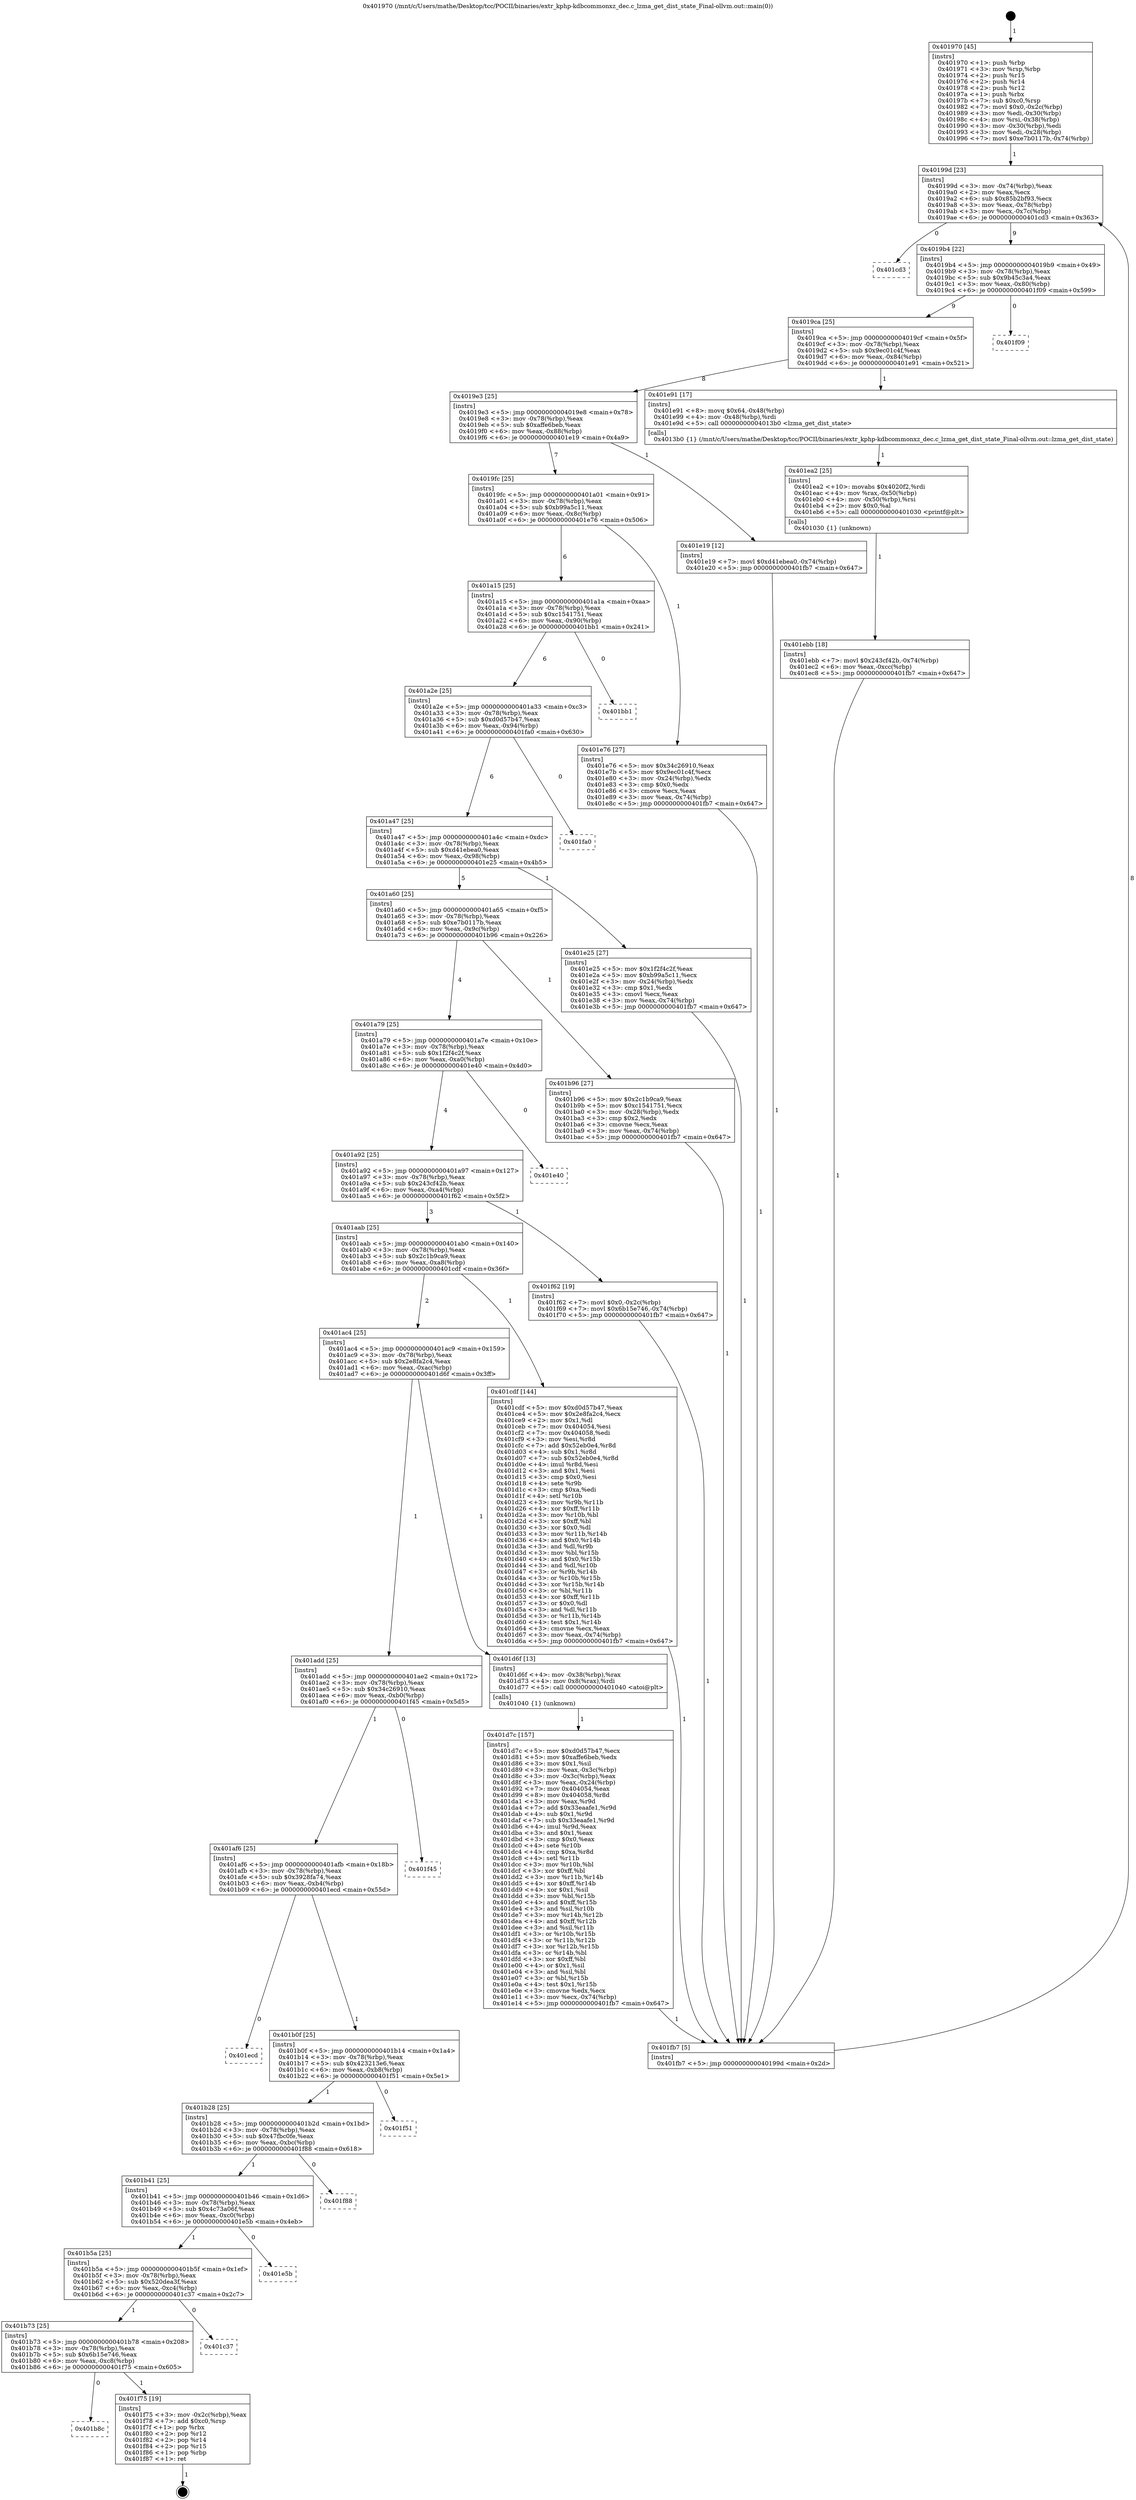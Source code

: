 digraph "0x401970" {
  label = "0x401970 (/mnt/c/Users/mathe/Desktop/tcc/POCII/binaries/extr_kphp-kdbcommonxz_dec.c_lzma_get_dist_state_Final-ollvm.out::main(0))"
  labelloc = "t"
  node[shape=record]

  Entry [label="",width=0.3,height=0.3,shape=circle,fillcolor=black,style=filled]
  "0x40199d" [label="{
     0x40199d [23]\l
     | [instrs]\l
     &nbsp;&nbsp;0x40199d \<+3\>: mov -0x74(%rbp),%eax\l
     &nbsp;&nbsp;0x4019a0 \<+2\>: mov %eax,%ecx\l
     &nbsp;&nbsp;0x4019a2 \<+6\>: sub $0x85b2bf93,%ecx\l
     &nbsp;&nbsp;0x4019a8 \<+3\>: mov %eax,-0x78(%rbp)\l
     &nbsp;&nbsp;0x4019ab \<+3\>: mov %ecx,-0x7c(%rbp)\l
     &nbsp;&nbsp;0x4019ae \<+6\>: je 0000000000401cd3 \<main+0x363\>\l
  }"]
  "0x401cd3" [label="{
     0x401cd3\l
  }", style=dashed]
  "0x4019b4" [label="{
     0x4019b4 [22]\l
     | [instrs]\l
     &nbsp;&nbsp;0x4019b4 \<+5\>: jmp 00000000004019b9 \<main+0x49\>\l
     &nbsp;&nbsp;0x4019b9 \<+3\>: mov -0x78(%rbp),%eax\l
     &nbsp;&nbsp;0x4019bc \<+5\>: sub $0x9b45c3a4,%eax\l
     &nbsp;&nbsp;0x4019c1 \<+3\>: mov %eax,-0x80(%rbp)\l
     &nbsp;&nbsp;0x4019c4 \<+6\>: je 0000000000401f09 \<main+0x599\>\l
  }"]
  Exit [label="",width=0.3,height=0.3,shape=circle,fillcolor=black,style=filled,peripheries=2]
  "0x401f09" [label="{
     0x401f09\l
  }", style=dashed]
  "0x4019ca" [label="{
     0x4019ca [25]\l
     | [instrs]\l
     &nbsp;&nbsp;0x4019ca \<+5\>: jmp 00000000004019cf \<main+0x5f\>\l
     &nbsp;&nbsp;0x4019cf \<+3\>: mov -0x78(%rbp),%eax\l
     &nbsp;&nbsp;0x4019d2 \<+5\>: sub $0x9ec01c4f,%eax\l
     &nbsp;&nbsp;0x4019d7 \<+6\>: mov %eax,-0x84(%rbp)\l
     &nbsp;&nbsp;0x4019dd \<+6\>: je 0000000000401e91 \<main+0x521\>\l
  }"]
  "0x401b8c" [label="{
     0x401b8c\l
  }", style=dashed]
  "0x401e91" [label="{
     0x401e91 [17]\l
     | [instrs]\l
     &nbsp;&nbsp;0x401e91 \<+8\>: movq $0x64,-0x48(%rbp)\l
     &nbsp;&nbsp;0x401e99 \<+4\>: mov -0x48(%rbp),%rdi\l
     &nbsp;&nbsp;0x401e9d \<+5\>: call 00000000004013b0 \<lzma_get_dist_state\>\l
     | [calls]\l
     &nbsp;&nbsp;0x4013b0 \{1\} (/mnt/c/Users/mathe/Desktop/tcc/POCII/binaries/extr_kphp-kdbcommonxz_dec.c_lzma_get_dist_state_Final-ollvm.out::lzma_get_dist_state)\l
  }"]
  "0x4019e3" [label="{
     0x4019e3 [25]\l
     | [instrs]\l
     &nbsp;&nbsp;0x4019e3 \<+5\>: jmp 00000000004019e8 \<main+0x78\>\l
     &nbsp;&nbsp;0x4019e8 \<+3\>: mov -0x78(%rbp),%eax\l
     &nbsp;&nbsp;0x4019eb \<+5\>: sub $0xaffe6beb,%eax\l
     &nbsp;&nbsp;0x4019f0 \<+6\>: mov %eax,-0x88(%rbp)\l
     &nbsp;&nbsp;0x4019f6 \<+6\>: je 0000000000401e19 \<main+0x4a9\>\l
  }"]
  "0x401f75" [label="{
     0x401f75 [19]\l
     | [instrs]\l
     &nbsp;&nbsp;0x401f75 \<+3\>: mov -0x2c(%rbp),%eax\l
     &nbsp;&nbsp;0x401f78 \<+7\>: add $0xc0,%rsp\l
     &nbsp;&nbsp;0x401f7f \<+1\>: pop %rbx\l
     &nbsp;&nbsp;0x401f80 \<+2\>: pop %r12\l
     &nbsp;&nbsp;0x401f82 \<+2\>: pop %r14\l
     &nbsp;&nbsp;0x401f84 \<+2\>: pop %r15\l
     &nbsp;&nbsp;0x401f86 \<+1\>: pop %rbp\l
     &nbsp;&nbsp;0x401f87 \<+1\>: ret\l
  }"]
  "0x401e19" [label="{
     0x401e19 [12]\l
     | [instrs]\l
     &nbsp;&nbsp;0x401e19 \<+7\>: movl $0xd41ebea0,-0x74(%rbp)\l
     &nbsp;&nbsp;0x401e20 \<+5\>: jmp 0000000000401fb7 \<main+0x647\>\l
  }"]
  "0x4019fc" [label="{
     0x4019fc [25]\l
     | [instrs]\l
     &nbsp;&nbsp;0x4019fc \<+5\>: jmp 0000000000401a01 \<main+0x91\>\l
     &nbsp;&nbsp;0x401a01 \<+3\>: mov -0x78(%rbp),%eax\l
     &nbsp;&nbsp;0x401a04 \<+5\>: sub $0xb99a5c11,%eax\l
     &nbsp;&nbsp;0x401a09 \<+6\>: mov %eax,-0x8c(%rbp)\l
     &nbsp;&nbsp;0x401a0f \<+6\>: je 0000000000401e76 \<main+0x506\>\l
  }"]
  "0x401b73" [label="{
     0x401b73 [25]\l
     | [instrs]\l
     &nbsp;&nbsp;0x401b73 \<+5\>: jmp 0000000000401b78 \<main+0x208\>\l
     &nbsp;&nbsp;0x401b78 \<+3\>: mov -0x78(%rbp),%eax\l
     &nbsp;&nbsp;0x401b7b \<+5\>: sub $0x6b15e746,%eax\l
     &nbsp;&nbsp;0x401b80 \<+6\>: mov %eax,-0xc8(%rbp)\l
     &nbsp;&nbsp;0x401b86 \<+6\>: je 0000000000401f75 \<main+0x605\>\l
  }"]
  "0x401e76" [label="{
     0x401e76 [27]\l
     | [instrs]\l
     &nbsp;&nbsp;0x401e76 \<+5\>: mov $0x34c26910,%eax\l
     &nbsp;&nbsp;0x401e7b \<+5\>: mov $0x9ec01c4f,%ecx\l
     &nbsp;&nbsp;0x401e80 \<+3\>: mov -0x24(%rbp),%edx\l
     &nbsp;&nbsp;0x401e83 \<+3\>: cmp $0x0,%edx\l
     &nbsp;&nbsp;0x401e86 \<+3\>: cmove %ecx,%eax\l
     &nbsp;&nbsp;0x401e89 \<+3\>: mov %eax,-0x74(%rbp)\l
     &nbsp;&nbsp;0x401e8c \<+5\>: jmp 0000000000401fb7 \<main+0x647\>\l
  }"]
  "0x401a15" [label="{
     0x401a15 [25]\l
     | [instrs]\l
     &nbsp;&nbsp;0x401a15 \<+5\>: jmp 0000000000401a1a \<main+0xaa\>\l
     &nbsp;&nbsp;0x401a1a \<+3\>: mov -0x78(%rbp),%eax\l
     &nbsp;&nbsp;0x401a1d \<+5\>: sub $0xc1541751,%eax\l
     &nbsp;&nbsp;0x401a22 \<+6\>: mov %eax,-0x90(%rbp)\l
     &nbsp;&nbsp;0x401a28 \<+6\>: je 0000000000401bb1 \<main+0x241\>\l
  }"]
  "0x401c37" [label="{
     0x401c37\l
  }", style=dashed]
  "0x401bb1" [label="{
     0x401bb1\l
  }", style=dashed]
  "0x401a2e" [label="{
     0x401a2e [25]\l
     | [instrs]\l
     &nbsp;&nbsp;0x401a2e \<+5\>: jmp 0000000000401a33 \<main+0xc3\>\l
     &nbsp;&nbsp;0x401a33 \<+3\>: mov -0x78(%rbp),%eax\l
     &nbsp;&nbsp;0x401a36 \<+5\>: sub $0xd0d57b47,%eax\l
     &nbsp;&nbsp;0x401a3b \<+6\>: mov %eax,-0x94(%rbp)\l
     &nbsp;&nbsp;0x401a41 \<+6\>: je 0000000000401fa0 \<main+0x630\>\l
  }"]
  "0x401b5a" [label="{
     0x401b5a [25]\l
     | [instrs]\l
     &nbsp;&nbsp;0x401b5a \<+5\>: jmp 0000000000401b5f \<main+0x1ef\>\l
     &nbsp;&nbsp;0x401b5f \<+3\>: mov -0x78(%rbp),%eax\l
     &nbsp;&nbsp;0x401b62 \<+5\>: sub $0x520dea3f,%eax\l
     &nbsp;&nbsp;0x401b67 \<+6\>: mov %eax,-0xc4(%rbp)\l
     &nbsp;&nbsp;0x401b6d \<+6\>: je 0000000000401c37 \<main+0x2c7\>\l
  }"]
  "0x401fa0" [label="{
     0x401fa0\l
  }", style=dashed]
  "0x401a47" [label="{
     0x401a47 [25]\l
     | [instrs]\l
     &nbsp;&nbsp;0x401a47 \<+5\>: jmp 0000000000401a4c \<main+0xdc\>\l
     &nbsp;&nbsp;0x401a4c \<+3\>: mov -0x78(%rbp),%eax\l
     &nbsp;&nbsp;0x401a4f \<+5\>: sub $0xd41ebea0,%eax\l
     &nbsp;&nbsp;0x401a54 \<+6\>: mov %eax,-0x98(%rbp)\l
     &nbsp;&nbsp;0x401a5a \<+6\>: je 0000000000401e25 \<main+0x4b5\>\l
  }"]
  "0x401e5b" [label="{
     0x401e5b\l
  }", style=dashed]
  "0x401e25" [label="{
     0x401e25 [27]\l
     | [instrs]\l
     &nbsp;&nbsp;0x401e25 \<+5\>: mov $0x1f2f4c2f,%eax\l
     &nbsp;&nbsp;0x401e2a \<+5\>: mov $0xb99a5c11,%ecx\l
     &nbsp;&nbsp;0x401e2f \<+3\>: mov -0x24(%rbp),%edx\l
     &nbsp;&nbsp;0x401e32 \<+3\>: cmp $0x1,%edx\l
     &nbsp;&nbsp;0x401e35 \<+3\>: cmovl %ecx,%eax\l
     &nbsp;&nbsp;0x401e38 \<+3\>: mov %eax,-0x74(%rbp)\l
     &nbsp;&nbsp;0x401e3b \<+5\>: jmp 0000000000401fb7 \<main+0x647\>\l
  }"]
  "0x401a60" [label="{
     0x401a60 [25]\l
     | [instrs]\l
     &nbsp;&nbsp;0x401a60 \<+5\>: jmp 0000000000401a65 \<main+0xf5\>\l
     &nbsp;&nbsp;0x401a65 \<+3\>: mov -0x78(%rbp),%eax\l
     &nbsp;&nbsp;0x401a68 \<+5\>: sub $0xe7b0117b,%eax\l
     &nbsp;&nbsp;0x401a6d \<+6\>: mov %eax,-0x9c(%rbp)\l
     &nbsp;&nbsp;0x401a73 \<+6\>: je 0000000000401b96 \<main+0x226\>\l
  }"]
  "0x401b41" [label="{
     0x401b41 [25]\l
     | [instrs]\l
     &nbsp;&nbsp;0x401b41 \<+5\>: jmp 0000000000401b46 \<main+0x1d6\>\l
     &nbsp;&nbsp;0x401b46 \<+3\>: mov -0x78(%rbp),%eax\l
     &nbsp;&nbsp;0x401b49 \<+5\>: sub $0x4c73a06f,%eax\l
     &nbsp;&nbsp;0x401b4e \<+6\>: mov %eax,-0xc0(%rbp)\l
     &nbsp;&nbsp;0x401b54 \<+6\>: je 0000000000401e5b \<main+0x4eb\>\l
  }"]
  "0x401b96" [label="{
     0x401b96 [27]\l
     | [instrs]\l
     &nbsp;&nbsp;0x401b96 \<+5\>: mov $0x2c1b9ca9,%eax\l
     &nbsp;&nbsp;0x401b9b \<+5\>: mov $0xc1541751,%ecx\l
     &nbsp;&nbsp;0x401ba0 \<+3\>: mov -0x28(%rbp),%edx\l
     &nbsp;&nbsp;0x401ba3 \<+3\>: cmp $0x2,%edx\l
     &nbsp;&nbsp;0x401ba6 \<+3\>: cmovne %ecx,%eax\l
     &nbsp;&nbsp;0x401ba9 \<+3\>: mov %eax,-0x74(%rbp)\l
     &nbsp;&nbsp;0x401bac \<+5\>: jmp 0000000000401fb7 \<main+0x647\>\l
  }"]
  "0x401a79" [label="{
     0x401a79 [25]\l
     | [instrs]\l
     &nbsp;&nbsp;0x401a79 \<+5\>: jmp 0000000000401a7e \<main+0x10e\>\l
     &nbsp;&nbsp;0x401a7e \<+3\>: mov -0x78(%rbp),%eax\l
     &nbsp;&nbsp;0x401a81 \<+5\>: sub $0x1f2f4c2f,%eax\l
     &nbsp;&nbsp;0x401a86 \<+6\>: mov %eax,-0xa0(%rbp)\l
     &nbsp;&nbsp;0x401a8c \<+6\>: je 0000000000401e40 \<main+0x4d0\>\l
  }"]
  "0x401fb7" [label="{
     0x401fb7 [5]\l
     | [instrs]\l
     &nbsp;&nbsp;0x401fb7 \<+5\>: jmp 000000000040199d \<main+0x2d\>\l
  }"]
  "0x401970" [label="{
     0x401970 [45]\l
     | [instrs]\l
     &nbsp;&nbsp;0x401970 \<+1\>: push %rbp\l
     &nbsp;&nbsp;0x401971 \<+3\>: mov %rsp,%rbp\l
     &nbsp;&nbsp;0x401974 \<+2\>: push %r15\l
     &nbsp;&nbsp;0x401976 \<+2\>: push %r14\l
     &nbsp;&nbsp;0x401978 \<+2\>: push %r12\l
     &nbsp;&nbsp;0x40197a \<+1\>: push %rbx\l
     &nbsp;&nbsp;0x40197b \<+7\>: sub $0xc0,%rsp\l
     &nbsp;&nbsp;0x401982 \<+7\>: movl $0x0,-0x2c(%rbp)\l
     &nbsp;&nbsp;0x401989 \<+3\>: mov %edi,-0x30(%rbp)\l
     &nbsp;&nbsp;0x40198c \<+4\>: mov %rsi,-0x38(%rbp)\l
     &nbsp;&nbsp;0x401990 \<+3\>: mov -0x30(%rbp),%edi\l
     &nbsp;&nbsp;0x401993 \<+3\>: mov %edi,-0x28(%rbp)\l
     &nbsp;&nbsp;0x401996 \<+7\>: movl $0xe7b0117b,-0x74(%rbp)\l
  }"]
  "0x401f88" [label="{
     0x401f88\l
  }", style=dashed]
  "0x401e40" [label="{
     0x401e40\l
  }", style=dashed]
  "0x401a92" [label="{
     0x401a92 [25]\l
     | [instrs]\l
     &nbsp;&nbsp;0x401a92 \<+5\>: jmp 0000000000401a97 \<main+0x127\>\l
     &nbsp;&nbsp;0x401a97 \<+3\>: mov -0x78(%rbp),%eax\l
     &nbsp;&nbsp;0x401a9a \<+5\>: sub $0x243cf42b,%eax\l
     &nbsp;&nbsp;0x401a9f \<+6\>: mov %eax,-0xa4(%rbp)\l
     &nbsp;&nbsp;0x401aa5 \<+6\>: je 0000000000401f62 \<main+0x5f2\>\l
  }"]
  "0x401b28" [label="{
     0x401b28 [25]\l
     | [instrs]\l
     &nbsp;&nbsp;0x401b28 \<+5\>: jmp 0000000000401b2d \<main+0x1bd\>\l
     &nbsp;&nbsp;0x401b2d \<+3\>: mov -0x78(%rbp),%eax\l
     &nbsp;&nbsp;0x401b30 \<+5\>: sub $0x47fbc0fe,%eax\l
     &nbsp;&nbsp;0x401b35 \<+6\>: mov %eax,-0xbc(%rbp)\l
     &nbsp;&nbsp;0x401b3b \<+6\>: je 0000000000401f88 \<main+0x618\>\l
  }"]
  "0x401f62" [label="{
     0x401f62 [19]\l
     | [instrs]\l
     &nbsp;&nbsp;0x401f62 \<+7\>: movl $0x0,-0x2c(%rbp)\l
     &nbsp;&nbsp;0x401f69 \<+7\>: movl $0x6b15e746,-0x74(%rbp)\l
     &nbsp;&nbsp;0x401f70 \<+5\>: jmp 0000000000401fb7 \<main+0x647\>\l
  }"]
  "0x401aab" [label="{
     0x401aab [25]\l
     | [instrs]\l
     &nbsp;&nbsp;0x401aab \<+5\>: jmp 0000000000401ab0 \<main+0x140\>\l
     &nbsp;&nbsp;0x401ab0 \<+3\>: mov -0x78(%rbp),%eax\l
     &nbsp;&nbsp;0x401ab3 \<+5\>: sub $0x2c1b9ca9,%eax\l
     &nbsp;&nbsp;0x401ab8 \<+6\>: mov %eax,-0xa8(%rbp)\l
     &nbsp;&nbsp;0x401abe \<+6\>: je 0000000000401cdf \<main+0x36f\>\l
  }"]
  "0x401f51" [label="{
     0x401f51\l
  }", style=dashed]
  "0x401cdf" [label="{
     0x401cdf [144]\l
     | [instrs]\l
     &nbsp;&nbsp;0x401cdf \<+5\>: mov $0xd0d57b47,%eax\l
     &nbsp;&nbsp;0x401ce4 \<+5\>: mov $0x2e8fa2c4,%ecx\l
     &nbsp;&nbsp;0x401ce9 \<+2\>: mov $0x1,%dl\l
     &nbsp;&nbsp;0x401ceb \<+7\>: mov 0x404054,%esi\l
     &nbsp;&nbsp;0x401cf2 \<+7\>: mov 0x404058,%edi\l
     &nbsp;&nbsp;0x401cf9 \<+3\>: mov %esi,%r8d\l
     &nbsp;&nbsp;0x401cfc \<+7\>: add $0x52eb0e4,%r8d\l
     &nbsp;&nbsp;0x401d03 \<+4\>: sub $0x1,%r8d\l
     &nbsp;&nbsp;0x401d07 \<+7\>: sub $0x52eb0e4,%r8d\l
     &nbsp;&nbsp;0x401d0e \<+4\>: imul %r8d,%esi\l
     &nbsp;&nbsp;0x401d12 \<+3\>: and $0x1,%esi\l
     &nbsp;&nbsp;0x401d15 \<+3\>: cmp $0x0,%esi\l
     &nbsp;&nbsp;0x401d18 \<+4\>: sete %r9b\l
     &nbsp;&nbsp;0x401d1c \<+3\>: cmp $0xa,%edi\l
     &nbsp;&nbsp;0x401d1f \<+4\>: setl %r10b\l
     &nbsp;&nbsp;0x401d23 \<+3\>: mov %r9b,%r11b\l
     &nbsp;&nbsp;0x401d26 \<+4\>: xor $0xff,%r11b\l
     &nbsp;&nbsp;0x401d2a \<+3\>: mov %r10b,%bl\l
     &nbsp;&nbsp;0x401d2d \<+3\>: xor $0xff,%bl\l
     &nbsp;&nbsp;0x401d30 \<+3\>: xor $0x0,%dl\l
     &nbsp;&nbsp;0x401d33 \<+3\>: mov %r11b,%r14b\l
     &nbsp;&nbsp;0x401d36 \<+4\>: and $0x0,%r14b\l
     &nbsp;&nbsp;0x401d3a \<+3\>: and %dl,%r9b\l
     &nbsp;&nbsp;0x401d3d \<+3\>: mov %bl,%r15b\l
     &nbsp;&nbsp;0x401d40 \<+4\>: and $0x0,%r15b\l
     &nbsp;&nbsp;0x401d44 \<+3\>: and %dl,%r10b\l
     &nbsp;&nbsp;0x401d47 \<+3\>: or %r9b,%r14b\l
     &nbsp;&nbsp;0x401d4a \<+3\>: or %r10b,%r15b\l
     &nbsp;&nbsp;0x401d4d \<+3\>: xor %r15b,%r14b\l
     &nbsp;&nbsp;0x401d50 \<+3\>: or %bl,%r11b\l
     &nbsp;&nbsp;0x401d53 \<+4\>: xor $0xff,%r11b\l
     &nbsp;&nbsp;0x401d57 \<+3\>: or $0x0,%dl\l
     &nbsp;&nbsp;0x401d5a \<+3\>: and %dl,%r11b\l
     &nbsp;&nbsp;0x401d5d \<+3\>: or %r11b,%r14b\l
     &nbsp;&nbsp;0x401d60 \<+4\>: test $0x1,%r14b\l
     &nbsp;&nbsp;0x401d64 \<+3\>: cmovne %ecx,%eax\l
     &nbsp;&nbsp;0x401d67 \<+3\>: mov %eax,-0x74(%rbp)\l
     &nbsp;&nbsp;0x401d6a \<+5\>: jmp 0000000000401fb7 \<main+0x647\>\l
  }"]
  "0x401ac4" [label="{
     0x401ac4 [25]\l
     | [instrs]\l
     &nbsp;&nbsp;0x401ac4 \<+5\>: jmp 0000000000401ac9 \<main+0x159\>\l
     &nbsp;&nbsp;0x401ac9 \<+3\>: mov -0x78(%rbp),%eax\l
     &nbsp;&nbsp;0x401acc \<+5\>: sub $0x2e8fa2c4,%eax\l
     &nbsp;&nbsp;0x401ad1 \<+6\>: mov %eax,-0xac(%rbp)\l
     &nbsp;&nbsp;0x401ad7 \<+6\>: je 0000000000401d6f \<main+0x3ff\>\l
  }"]
  "0x401b0f" [label="{
     0x401b0f [25]\l
     | [instrs]\l
     &nbsp;&nbsp;0x401b0f \<+5\>: jmp 0000000000401b14 \<main+0x1a4\>\l
     &nbsp;&nbsp;0x401b14 \<+3\>: mov -0x78(%rbp),%eax\l
     &nbsp;&nbsp;0x401b17 \<+5\>: sub $0x423213e6,%eax\l
     &nbsp;&nbsp;0x401b1c \<+6\>: mov %eax,-0xb8(%rbp)\l
     &nbsp;&nbsp;0x401b22 \<+6\>: je 0000000000401f51 \<main+0x5e1\>\l
  }"]
  "0x401d6f" [label="{
     0x401d6f [13]\l
     | [instrs]\l
     &nbsp;&nbsp;0x401d6f \<+4\>: mov -0x38(%rbp),%rax\l
     &nbsp;&nbsp;0x401d73 \<+4\>: mov 0x8(%rax),%rdi\l
     &nbsp;&nbsp;0x401d77 \<+5\>: call 0000000000401040 \<atoi@plt\>\l
     | [calls]\l
     &nbsp;&nbsp;0x401040 \{1\} (unknown)\l
  }"]
  "0x401add" [label="{
     0x401add [25]\l
     | [instrs]\l
     &nbsp;&nbsp;0x401add \<+5\>: jmp 0000000000401ae2 \<main+0x172\>\l
     &nbsp;&nbsp;0x401ae2 \<+3\>: mov -0x78(%rbp),%eax\l
     &nbsp;&nbsp;0x401ae5 \<+5\>: sub $0x34c26910,%eax\l
     &nbsp;&nbsp;0x401aea \<+6\>: mov %eax,-0xb0(%rbp)\l
     &nbsp;&nbsp;0x401af0 \<+6\>: je 0000000000401f45 \<main+0x5d5\>\l
  }"]
  "0x401d7c" [label="{
     0x401d7c [157]\l
     | [instrs]\l
     &nbsp;&nbsp;0x401d7c \<+5\>: mov $0xd0d57b47,%ecx\l
     &nbsp;&nbsp;0x401d81 \<+5\>: mov $0xaffe6beb,%edx\l
     &nbsp;&nbsp;0x401d86 \<+3\>: mov $0x1,%sil\l
     &nbsp;&nbsp;0x401d89 \<+3\>: mov %eax,-0x3c(%rbp)\l
     &nbsp;&nbsp;0x401d8c \<+3\>: mov -0x3c(%rbp),%eax\l
     &nbsp;&nbsp;0x401d8f \<+3\>: mov %eax,-0x24(%rbp)\l
     &nbsp;&nbsp;0x401d92 \<+7\>: mov 0x404054,%eax\l
     &nbsp;&nbsp;0x401d99 \<+8\>: mov 0x404058,%r8d\l
     &nbsp;&nbsp;0x401da1 \<+3\>: mov %eax,%r9d\l
     &nbsp;&nbsp;0x401da4 \<+7\>: add $0x33eaafe1,%r9d\l
     &nbsp;&nbsp;0x401dab \<+4\>: sub $0x1,%r9d\l
     &nbsp;&nbsp;0x401daf \<+7\>: sub $0x33eaafe1,%r9d\l
     &nbsp;&nbsp;0x401db6 \<+4\>: imul %r9d,%eax\l
     &nbsp;&nbsp;0x401dba \<+3\>: and $0x1,%eax\l
     &nbsp;&nbsp;0x401dbd \<+3\>: cmp $0x0,%eax\l
     &nbsp;&nbsp;0x401dc0 \<+4\>: sete %r10b\l
     &nbsp;&nbsp;0x401dc4 \<+4\>: cmp $0xa,%r8d\l
     &nbsp;&nbsp;0x401dc8 \<+4\>: setl %r11b\l
     &nbsp;&nbsp;0x401dcc \<+3\>: mov %r10b,%bl\l
     &nbsp;&nbsp;0x401dcf \<+3\>: xor $0xff,%bl\l
     &nbsp;&nbsp;0x401dd2 \<+3\>: mov %r11b,%r14b\l
     &nbsp;&nbsp;0x401dd5 \<+4\>: xor $0xff,%r14b\l
     &nbsp;&nbsp;0x401dd9 \<+4\>: xor $0x1,%sil\l
     &nbsp;&nbsp;0x401ddd \<+3\>: mov %bl,%r15b\l
     &nbsp;&nbsp;0x401de0 \<+4\>: and $0xff,%r15b\l
     &nbsp;&nbsp;0x401de4 \<+3\>: and %sil,%r10b\l
     &nbsp;&nbsp;0x401de7 \<+3\>: mov %r14b,%r12b\l
     &nbsp;&nbsp;0x401dea \<+4\>: and $0xff,%r12b\l
     &nbsp;&nbsp;0x401dee \<+3\>: and %sil,%r11b\l
     &nbsp;&nbsp;0x401df1 \<+3\>: or %r10b,%r15b\l
     &nbsp;&nbsp;0x401df4 \<+3\>: or %r11b,%r12b\l
     &nbsp;&nbsp;0x401df7 \<+3\>: xor %r12b,%r15b\l
     &nbsp;&nbsp;0x401dfa \<+3\>: or %r14b,%bl\l
     &nbsp;&nbsp;0x401dfd \<+3\>: xor $0xff,%bl\l
     &nbsp;&nbsp;0x401e00 \<+4\>: or $0x1,%sil\l
     &nbsp;&nbsp;0x401e04 \<+3\>: and %sil,%bl\l
     &nbsp;&nbsp;0x401e07 \<+3\>: or %bl,%r15b\l
     &nbsp;&nbsp;0x401e0a \<+4\>: test $0x1,%r15b\l
     &nbsp;&nbsp;0x401e0e \<+3\>: cmovne %edx,%ecx\l
     &nbsp;&nbsp;0x401e11 \<+3\>: mov %ecx,-0x74(%rbp)\l
     &nbsp;&nbsp;0x401e14 \<+5\>: jmp 0000000000401fb7 \<main+0x647\>\l
  }"]
  "0x401ea2" [label="{
     0x401ea2 [25]\l
     | [instrs]\l
     &nbsp;&nbsp;0x401ea2 \<+10\>: movabs $0x4020f2,%rdi\l
     &nbsp;&nbsp;0x401eac \<+4\>: mov %rax,-0x50(%rbp)\l
     &nbsp;&nbsp;0x401eb0 \<+4\>: mov -0x50(%rbp),%rsi\l
     &nbsp;&nbsp;0x401eb4 \<+2\>: mov $0x0,%al\l
     &nbsp;&nbsp;0x401eb6 \<+5\>: call 0000000000401030 \<printf@plt\>\l
     | [calls]\l
     &nbsp;&nbsp;0x401030 \{1\} (unknown)\l
  }"]
  "0x401ebb" [label="{
     0x401ebb [18]\l
     | [instrs]\l
     &nbsp;&nbsp;0x401ebb \<+7\>: movl $0x243cf42b,-0x74(%rbp)\l
     &nbsp;&nbsp;0x401ec2 \<+6\>: mov %eax,-0xcc(%rbp)\l
     &nbsp;&nbsp;0x401ec8 \<+5\>: jmp 0000000000401fb7 \<main+0x647\>\l
  }"]
  "0x401ecd" [label="{
     0x401ecd\l
  }", style=dashed]
  "0x401f45" [label="{
     0x401f45\l
  }", style=dashed]
  "0x401af6" [label="{
     0x401af6 [25]\l
     | [instrs]\l
     &nbsp;&nbsp;0x401af6 \<+5\>: jmp 0000000000401afb \<main+0x18b\>\l
     &nbsp;&nbsp;0x401afb \<+3\>: mov -0x78(%rbp),%eax\l
     &nbsp;&nbsp;0x401afe \<+5\>: sub $0x3928fa74,%eax\l
     &nbsp;&nbsp;0x401b03 \<+6\>: mov %eax,-0xb4(%rbp)\l
     &nbsp;&nbsp;0x401b09 \<+6\>: je 0000000000401ecd \<main+0x55d\>\l
  }"]
  Entry -> "0x401970" [label=" 1"]
  "0x40199d" -> "0x401cd3" [label=" 0"]
  "0x40199d" -> "0x4019b4" [label=" 9"]
  "0x401f75" -> Exit [label=" 1"]
  "0x4019b4" -> "0x401f09" [label=" 0"]
  "0x4019b4" -> "0x4019ca" [label=" 9"]
  "0x401b73" -> "0x401b8c" [label=" 0"]
  "0x4019ca" -> "0x401e91" [label=" 1"]
  "0x4019ca" -> "0x4019e3" [label=" 8"]
  "0x401b73" -> "0x401f75" [label=" 1"]
  "0x4019e3" -> "0x401e19" [label=" 1"]
  "0x4019e3" -> "0x4019fc" [label=" 7"]
  "0x401b5a" -> "0x401b73" [label=" 1"]
  "0x4019fc" -> "0x401e76" [label=" 1"]
  "0x4019fc" -> "0x401a15" [label=" 6"]
  "0x401b5a" -> "0x401c37" [label=" 0"]
  "0x401a15" -> "0x401bb1" [label=" 0"]
  "0x401a15" -> "0x401a2e" [label=" 6"]
  "0x401b41" -> "0x401b5a" [label=" 1"]
  "0x401a2e" -> "0x401fa0" [label=" 0"]
  "0x401a2e" -> "0x401a47" [label=" 6"]
  "0x401b41" -> "0x401e5b" [label=" 0"]
  "0x401a47" -> "0x401e25" [label=" 1"]
  "0x401a47" -> "0x401a60" [label=" 5"]
  "0x401b28" -> "0x401b41" [label=" 1"]
  "0x401a60" -> "0x401b96" [label=" 1"]
  "0x401a60" -> "0x401a79" [label=" 4"]
  "0x401b96" -> "0x401fb7" [label=" 1"]
  "0x401970" -> "0x40199d" [label=" 1"]
  "0x401fb7" -> "0x40199d" [label=" 8"]
  "0x401b28" -> "0x401f88" [label=" 0"]
  "0x401a79" -> "0x401e40" [label=" 0"]
  "0x401a79" -> "0x401a92" [label=" 4"]
  "0x401b0f" -> "0x401b28" [label=" 1"]
  "0x401a92" -> "0x401f62" [label=" 1"]
  "0x401a92" -> "0x401aab" [label=" 3"]
  "0x401b0f" -> "0x401f51" [label=" 0"]
  "0x401aab" -> "0x401cdf" [label=" 1"]
  "0x401aab" -> "0x401ac4" [label=" 2"]
  "0x401cdf" -> "0x401fb7" [label=" 1"]
  "0x401af6" -> "0x401b0f" [label=" 1"]
  "0x401ac4" -> "0x401d6f" [label=" 1"]
  "0x401ac4" -> "0x401add" [label=" 1"]
  "0x401d6f" -> "0x401d7c" [label=" 1"]
  "0x401d7c" -> "0x401fb7" [label=" 1"]
  "0x401e19" -> "0x401fb7" [label=" 1"]
  "0x401e25" -> "0x401fb7" [label=" 1"]
  "0x401e76" -> "0x401fb7" [label=" 1"]
  "0x401e91" -> "0x401ea2" [label=" 1"]
  "0x401ea2" -> "0x401ebb" [label=" 1"]
  "0x401ebb" -> "0x401fb7" [label=" 1"]
  "0x401f62" -> "0x401fb7" [label=" 1"]
  "0x401af6" -> "0x401ecd" [label=" 0"]
  "0x401add" -> "0x401f45" [label=" 0"]
  "0x401add" -> "0x401af6" [label=" 1"]
}
